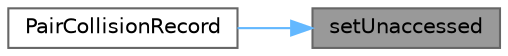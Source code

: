 digraph "setUnaccessed"
{
 // LATEX_PDF_SIZE
  bgcolor="transparent";
  edge [fontname=Helvetica,fontsize=10,labelfontname=Helvetica,labelfontsize=10];
  node [fontname=Helvetica,fontsize=10,shape=box,height=0.2,width=0.4];
  rankdir="RL";
  Node1 [id="Node000001",label="setUnaccessed",height=0.2,width=0.4,color="gray40", fillcolor="grey60", style="filled", fontcolor="black",tooltip=" "];
  Node1 -> Node2 [id="edge1_Node000001_Node000002",dir="back",color="steelblue1",style="solid",tooltip=" "];
  Node2 [id="Node000002",label="PairCollisionRecord",height=0.2,width=0.4,color="grey40", fillcolor="white", style="filled",URL="$classFoam_1_1PairCollisionRecord.html#a874550b6f9a0aa64e8e80cd770b7a669",tooltip=" "];
}
